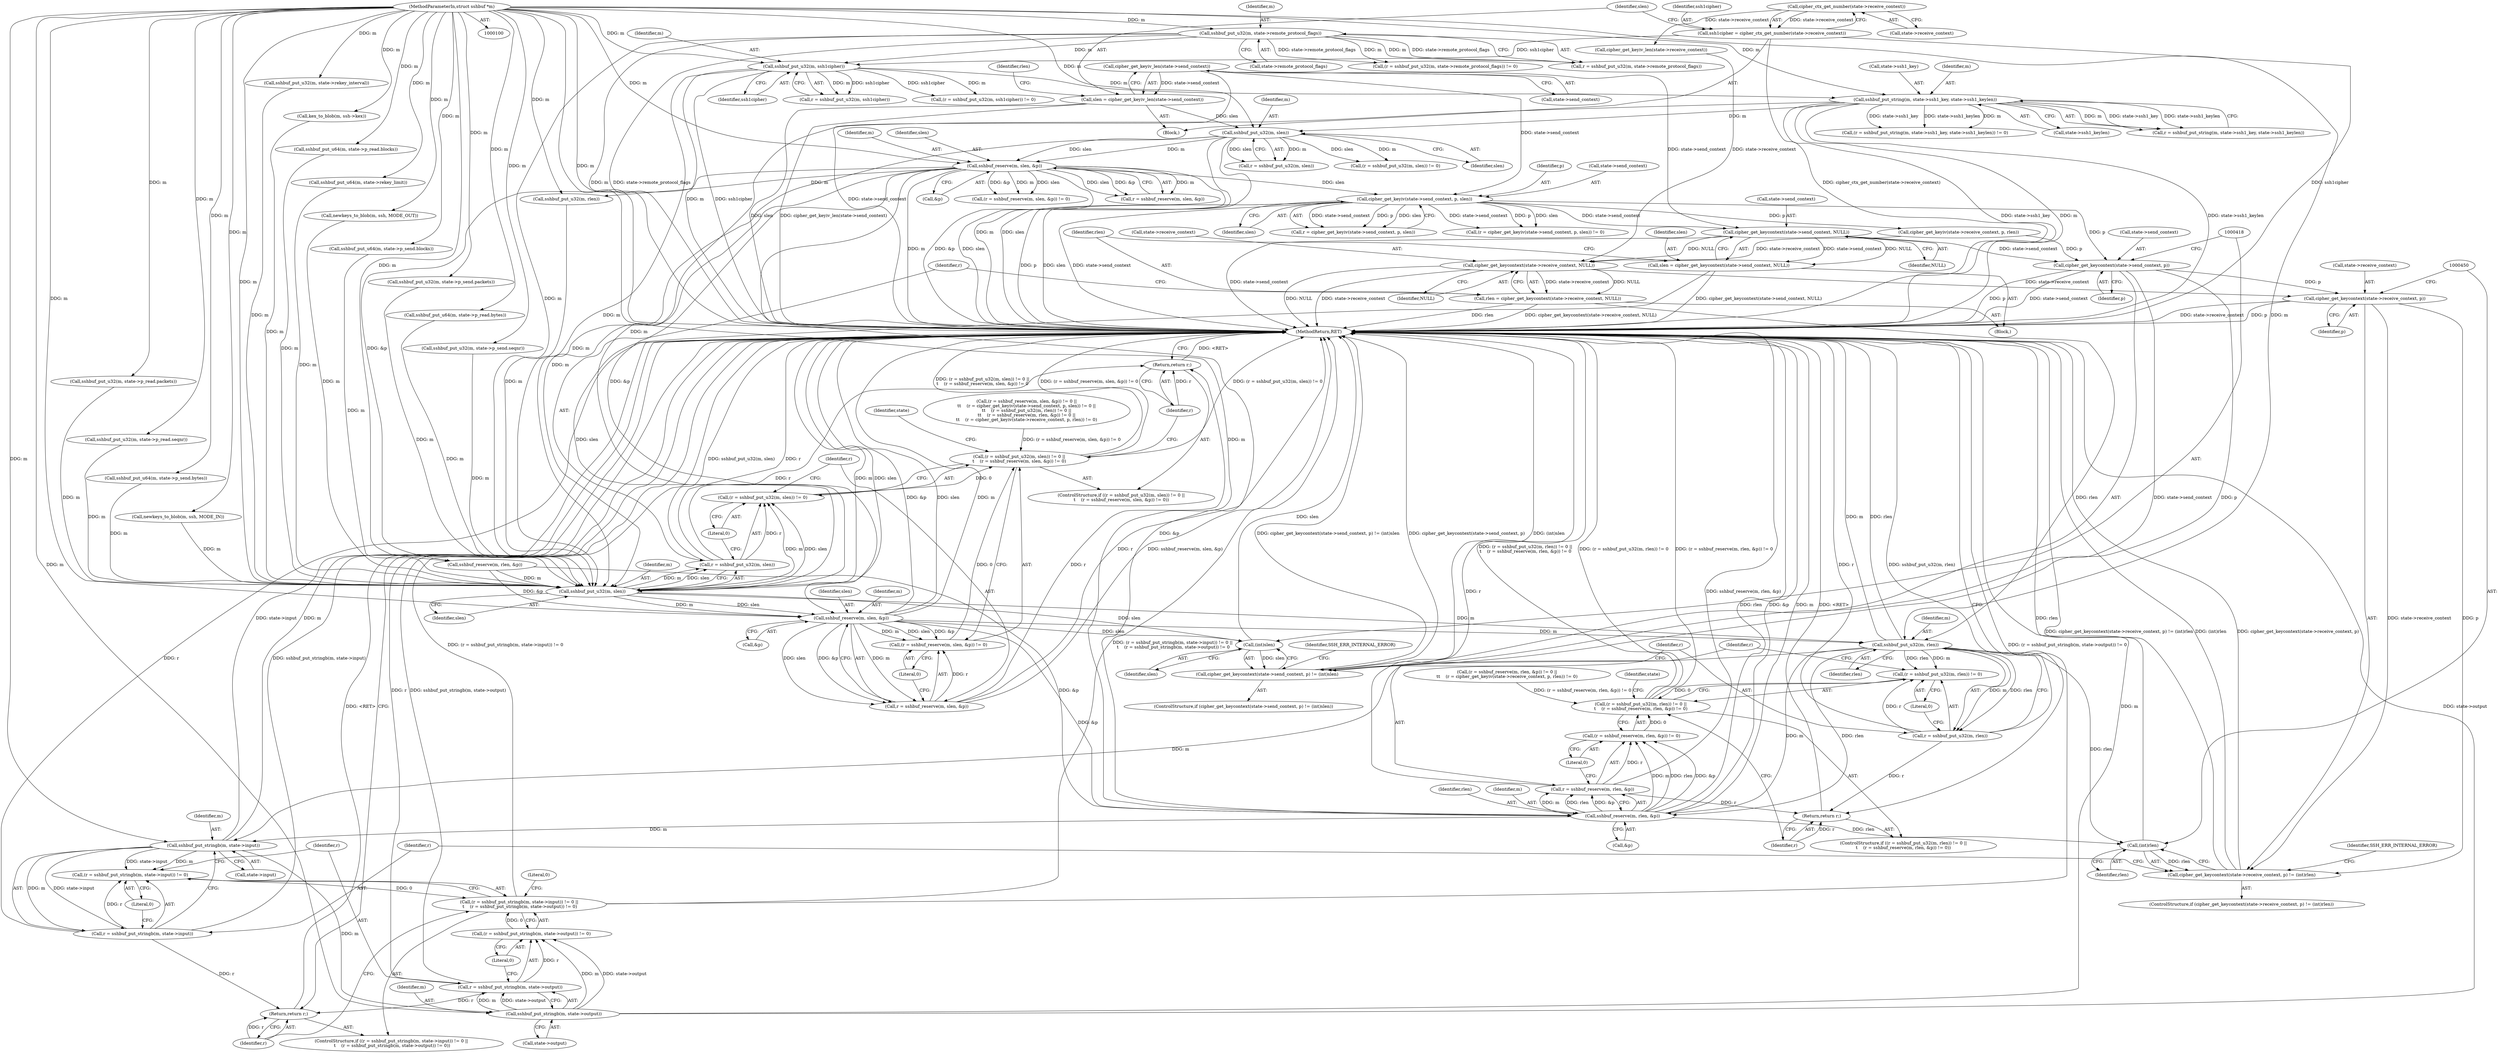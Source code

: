 digraph "0_src_3095060f479b86288e31c79ecbc5131a66bcd2f9_5@pointer" {
"1000378" [label="(Call,cipher_get_keycontext(state->send_context, NULL))"];
"1000127" [label="(Call,cipher_get_keyiv_len(state->send_context))"];
"1000191" [label="(Call,cipher_get_keyiv(state->send_context, p, slen))"];
"1000181" [label="(Call,sshbuf_reserve(m, slen, &p))"];
"1000173" [label="(Call,sshbuf_put_u32(m, slen))"];
"1000160" [label="(Call,sshbuf_put_string(m, state->ssh1_key, state->ssh1_keylen))"];
"1000152" [label="(Call,sshbuf_put_u32(m, ssh1cipher))"];
"1000142" [label="(Call,sshbuf_put_u32(m, state->remote_protocol_flags))"];
"1000102" [label="(MethodParameterIn,struct sshbuf *m)"];
"1000119" [label="(Call,ssh1cipher = cipher_ctx_get_number(state->receive_context))"];
"1000121" [label="(Call,cipher_ctx_get_number(state->receive_context))"];
"1000125" [label="(Call,slen = cipher_get_keyiv_len(state->send_context))"];
"1000376" [label="(Call,slen = cipher_get_keycontext(state->send_context, NULL))"];
"1000395" [label="(Call,sshbuf_put_u32(m, slen))"];
"1000392" [label="(Call,(r = sshbuf_put_u32(m, slen)) != 0)"];
"1000391" [label="(Call,(r = sshbuf_put_u32(m, slen)) != 0 ||\n\t    (r = sshbuf_reserve(m, slen, &p)) != 0)"];
"1000393" [label="(Call,r = sshbuf_put_u32(m, slen))"];
"1000408" [label="(Return,return r;)"];
"1000402" [label="(Call,sshbuf_reserve(m, slen, &p))"];
"1000399" [label="(Call,(r = sshbuf_reserve(m, slen, &p)) != 0)"];
"1000400" [label="(Call,r = sshbuf_reserve(m, slen, &p))"];
"1000417" [label="(Call,(int)slen)"];
"1000411" [label="(Call,cipher_get_keycontext(state->send_context, p) != (int)slen)"];
"1000427" [label="(Call,sshbuf_put_u32(m, rlen))"];
"1000424" [label="(Call,(r = sshbuf_put_u32(m, rlen)) != 0)"];
"1000423" [label="(Call,(r = sshbuf_put_u32(m, rlen)) != 0 ||\n\t    (r = sshbuf_reserve(m, rlen, &p)) != 0)"];
"1000425" [label="(Call,r = sshbuf_put_u32(m, rlen))"];
"1000440" [label="(Return,return r;)"];
"1000434" [label="(Call,sshbuf_reserve(m, rlen, &p))"];
"1000431" [label="(Call,(r = sshbuf_reserve(m, rlen, &p)) != 0)"];
"1000432" [label="(Call,r = sshbuf_reserve(m, rlen, &p))"];
"1000449" [label="(Call,(int)rlen)"];
"1000443" [label="(Call,cipher_get_keycontext(state->receive_context, p) != (int)rlen)"];
"1000459" [label="(Call,sshbuf_put_stringb(m, state->input))"];
"1000456" [label="(Call,(r = sshbuf_put_stringb(m, state->input)) != 0)"];
"1000455" [label="(Call,(r = sshbuf_put_stringb(m, state->input)) != 0 ||\n \t    (r = sshbuf_put_stringb(m, state->output)) != 0)"];
"1000457" [label="(Call,r = sshbuf_put_stringb(m, state->input))"];
"1000474" [label="(Return,return r;)"];
"1000468" [label="(Call,sshbuf_put_stringb(m, state->output))"];
"1000465" [label="(Call,(r = sshbuf_put_stringb(m, state->output)) != 0)"];
"1000466" [label="(Call,r = sshbuf_put_stringb(m, state->output))"];
"1000385" [label="(Call,cipher_get_keycontext(state->receive_context, NULL))"];
"1000383" [label="(Call,rlen = cipher_get_keycontext(state->receive_context, NULL))"];
"1000444" [label="(Call,cipher_get_keycontext(state->receive_context, p))"];
"1000412" [label="(Call,cipher_get_keycontext(state->send_context, p))"];
"1000157" [label="(Call,(r = sshbuf_put_string(m, state->ssh1_key, state->ssh1_keylen)) != 0)"];
"1000441" [label="(Identifier,r)"];
"1000411" [label="(Call,cipher_get_keycontext(state->send_context, p) != (int)slen)"];
"1000448" [label="(Identifier,p)"];
"1000179" [label="(Call,r = sshbuf_reserve(m, slen, &p))"];
"1000467" [label="(Identifier,r)"];
"1000385" [label="(Call,cipher_get_keycontext(state->receive_context, NULL))"];
"1000273" [label="(Call,sshbuf_put_u32(m, state->rekey_interval))"];
"1000413" [label="(Call,state->send_context)"];
"1000133" [label="(Call,cipher_get_keyiv_len(state->receive_context))"];
"1000165" [label="(Call,state->ssh1_keylen)"];
"1000174" [label="(Identifier,m)"];
"1000423" [label="(Call,(r = sshbuf_put_u32(m, rlen)) != 0 ||\n\t    (r = sshbuf_reserve(m, rlen, &p)) != 0)"];
"1000235" [label="(Call,kex_to_blob(m, ssh->kex))"];
"1000469" [label="(Identifier,m)"];
"1000103" [label="(Block,)"];
"1000343" [label="(Call,sshbuf_put_u64(m, state->p_read.blocks))"];
"1000118" [label="(Block,)"];
"1000173" [label="(Call,sshbuf_put_u32(m, slen))"];
"1000150" [label="(Call,r = sshbuf_put_u32(m, ssh1cipher))"];
"1000404" [label="(Identifier,slen)"];
"1000389" [label="(Identifier,NULL)"];
"1000459" [label="(Call,sshbuf_put_stringb(m, state->input))"];
"1000474" [label="(Return,return r;)"];
"1000182" [label="(Identifier,m)"];
"1000139" [label="(Call,(r = sshbuf_put_u32(m, state->remote_protocol_flags)) != 0)"];
"1000162" [label="(Call,state->ssh1_key)"];
"1000402" [label="(Call,sshbuf_reserve(m, slen, &p))"];
"1000126" [label="(Identifier,slen)"];
"1000445" [label="(Call,state->receive_context)"];
"1000456" [label="(Call,(r = sshbuf_put_stringb(m, state->input)) != 0)"];
"1000383" [label="(Call,rlen = cipher_get_keycontext(state->receive_context, NULL))"];
"1000454" [label="(ControlStructure,if ((r = sshbuf_put_stringb(m, state->input)) != 0 ||\n \t    (r = sshbuf_put_stringb(m, state->output)) != 0))"];
"1000394" [label="(Identifier,r)"];
"1000465" [label="(Call,(r = sshbuf_put_stringb(m, state->output)) != 0)"];
"1000160" [label="(Call,sshbuf_put_string(m, state->ssh1_key, state->ssh1_keylen))"];
"1000263" [label="(Call,sshbuf_put_u64(m, state->rekey_limit))"];
"1000390" [label="(ControlStructure,if ((r = sshbuf_put_u32(m, slen)) != 0 ||\n\t    (r = sshbuf_reserve(m, slen, &p)) != 0))"];
"1000461" [label="(Call,state->input)"];
"1000125" [label="(Call,slen = cipher_get_keyiv_len(state->send_context))"];
"1000245" [label="(Call,newkeys_to_blob(m, ssh, MODE_OUT))"];
"1000396" [label="(Identifier,m)"];
"1000161" [label="(Identifier,m)"];
"1000449" [label="(Call,(int)rlen)"];
"1000437" [label="(Call,&p)"];
"1000127" [label="(Call,cipher_get_keyiv_len(state->send_context))"];
"1000196" [label="(Identifier,slen)"];
"1000181" [label="(Call,sshbuf_reserve(m, slen, &p))"];
"1000191" [label="(Call,cipher_get_keyiv(state->send_context, p, slen))"];
"1000376" [label="(Call,slen = cipher_get_keycontext(state->send_context, NULL))"];
"1000295" [label="(Call,sshbuf_put_u64(m, state->p_send.blocks))"];
"1000307" [label="(Call,sshbuf_put_u32(m, state->p_send.packets))"];
"1000195" [label="(Identifier,p)"];
"1000477" [label="(Literal,0)"];
"1000403" [label="(Identifier,m)"];
"1000473" [label="(Literal,0)"];
"1000421" [label="(Identifier,SSH_ERR_INTERNAL_ERROR)"];
"1000170" [label="(Call,(r = sshbuf_put_u32(m, slen)) != 0)"];
"1000377" [label="(Identifier,slen)"];
"1000192" [label="(Call,state->send_context)"];
"1000379" [label="(Call,state->send_context)"];
"1000140" [label="(Call,r = sshbuf_put_u32(m, state->remote_protocol_flags))"];
"1000436" [label="(Identifier,rlen)"];
"1000158" [label="(Call,r = sshbuf_put_string(m, state->ssh1_key, state->ssh1_keylen))"];
"1000444" [label="(Call,cipher_get_keycontext(state->receive_context, p))"];
"1000460" [label="(Identifier,m)"];
"1000202" [label="(Call,sshbuf_put_u32(m, rlen))"];
"1000153" [label="(Identifier,m)"];
"1000171" [label="(Call,r = sshbuf_put_u32(m, slen))"];
"1000149" [label="(Call,(r = sshbuf_put_u32(m, ssh1cipher)) != 0)"];
"1000122" [label="(Call,state->receive_context)"];
"1000210" [label="(Call,sshbuf_reserve(m, rlen, &p))"];
"1000154" [label="(Identifier,ssh1cipher)"];
"1000428" [label="(Identifier,m)"];
"1000102" [label="(MethodParameterIn,struct sshbuf *m)"];
"1000143" [label="(Identifier,m)"];
"1000366" [label="(Call,sshbuf_put_u64(m, state->p_read.bytes))"];
"1000219" [label="(Call,cipher_get_keyiv(state->receive_context, p, rlen))"];
"1000422" [label="(ControlStructure,if ((r = sshbuf_put_u32(m, rlen)) != 0 ||\n\t    (r = sshbuf_reserve(m, rlen, &p)) != 0))"];
"1000470" [label="(Call,state->output)"];
"1000408" [label="(Return,return r;)"];
"1000442" [label="(ControlStructure,if (cipher_get_keycontext(state->receive_context, p) != (int)rlen))"];
"1000283" [label="(Call,sshbuf_put_u32(m, state->p_send.seqnr))"];
"1000405" [label="(Call,&p)"];
"1000431" [label="(Call,(r = sshbuf_reserve(m, rlen, &p)) != 0)"];
"1000120" [label="(Identifier,ssh1cipher)"];
"1000391" [label="(Call,(r = sshbuf_put_u32(m, slen)) != 0 ||\n\t    (r = sshbuf_reserve(m, slen, &p)) != 0)"];
"1000414" [label="(Identifier,state)"];
"1000189" [label="(Call,r = cipher_get_keyiv(state->send_context, p, slen))"];
"1000142" [label="(Call,sshbuf_put_u32(m, state->remote_protocol_flags))"];
"1000432" [label="(Call,r = sshbuf_reserve(m, rlen, &p))"];
"1000424" [label="(Call,(r = sshbuf_put_u32(m, rlen)) != 0)"];
"1000152" [label="(Call,sshbuf_put_u32(m, ssh1cipher))"];
"1000426" [label="(Identifier,r)"];
"1000458" [label="(Identifier,r)"];
"1000427" [label="(Call,sshbuf_put_u32(m, rlen))"];
"1000440" [label="(Return,return r;)"];
"1000121" [label="(Call,cipher_ctx_get_number(state->receive_context))"];
"1000119" [label="(Call,ssh1cipher = cipher_ctx_get_number(state->receive_context))"];
"1000434" [label="(Call,sshbuf_reserve(m, rlen, &p))"];
"1000398" [label="(Literal,0)"];
"1000183" [label="(Identifier,slen)"];
"1000397" [label="(Identifier,slen)"];
"1000451" [label="(Identifier,rlen)"];
"1000386" [label="(Call,state->receive_context)"];
"1000384" [label="(Identifier,rlen)"];
"1000466" [label="(Call,r = sshbuf_put_stringb(m, state->output))"];
"1000128" [label="(Call,state->send_context)"];
"1000206" [label="(Call,(r = sshbuf_reserve(m, rlen, &p)) != 0 ||\n\t\t    (r = cipher_get_keyiv(state->receive_context, p, rlen)) != 0)"];
"1000401" [label="(Identifier,r)"];
"1000453" [label="(Identifier,SSH_ERR_INTERNAL_ERROR)"];
"1000392" [label="(Call,(r = sshbuf_put_u32(m, slen)) != 0)"];
"1000410" [label="(ControlStructure,if (cipher_get_keycontext(state->send_context, p) != (int)slen))"];
"1000184" [label="(Call,&p)"];
"1000429" [label="(Identifier,rlen)"];
"1000455" [label="(Call,(r = sshbuf_put_stringb(m, state->input)) != 0 ||\n \t    (r = sshbuf_put_stringb(m, state->output)) != 0)"];
"1000443" [label="(Call,cipher_get_keycontext(state->receive_context, p) != (int)rlen)"];
"1000355" [label="(Call,sshbuf_put_u32(m, state->p_read.packets))"];
"1000433" [label="(Identifier,r)"];
"1000393" [label="(Call,r = sshbuf_put_u32(m, slen))"];
"1000425" [label="(Call,r = sshbuf_put_u32(m, rlen))"];
"1000439" [label="(Literal,0)"];
"1000178" [label="(Call,(r = sshbuf_reserve(m, slen, &p)) != 0)"];
"1000478" [label="(MethodReturn,RET)"];
"1000475" [label="(Identifier,r)"];
"1000132" [label="(Identifier,rlen)"];
"1000446" [label="(Identifier,state)"];
"1000144" [label="(Call,state->remote_protocol_flags)"];
"1000177" [label="(Call,(r = sshbuf_reserve(m, slen, &p)) != 0 ||\n\t\t    (r = cipher_get_keyiv(state->send_context, p, slen)) != 0 ||\n\t\t    (r = sshbuf_put_u32(m, rlen)) != 0 ||\n\t\t    (r = sshbuf_reserve(m, rlen, &p)) != 0 ||\n\t\t    (r = cipher_get_keyiv(state->receive_context, p, rlen)) != 0)"];
"1000399" [label="(Call,(r = sshbuf_reserve(m, slen, &p)) != 0)"];
"1000188" [label="(Call,(r = cipher_get_keyiv(state->send_context, p, slen)) != 0)"];
"1000464" [label="(Literal,0)"];
"1000417" [label="(Call,(int)slen)"];
"1000409" [label="(Identifier,r)"];
"1000430" [label="(Literal,0)"];
"1000416" [label="(Identifier,p)"];
"1000382" [label="(Identifier,NULL)"];
"1000175" [label="(Identifier,slen)"];
"1000331" [label="(Call,sshbuf_put_u32(m, state->p_read.seqnr))"];
"1000419" [label="(Identifier,slen)"];
"1000412" [label="(Call,cipher_get_keycontext(state->send_context, p))"];
"1000468" [label="(Call,sshbuf_put_stringb(m, state->output))"];
"1000395" [label="(Call,sshbuf_put_u32(m, slen))"];
"1000378" [label="(Call,cipher_get_keycontext(state->send_context, NULL))"];
"1000435" [label="(Identifier,m)"];
"1000400" [label="(Call,r = sshbuf_reserve(m, slen, &p))"];
"1000407" [label="(Literal,0)"];
"1000319" [label="(Call,sshbuf_put_u64(m, state->p_send.bytes))"];
"1000254" [label="(Call,newkeys_to_blob(m, ssh, MODE_IN))"];
"1000457" [label="(Call,r = sshbuf_put_stringb(m, state->input))"];
"1000378" -> "1000376"  [label="AST: "];
"1000378" -> "1000382"  [label="CFG: "];
"1000379" -> "1000378"  [label="AST: "];
"1000382" -> "1000378"  [label="AST: "];
"1000376" -> "1000378"  [label="CFG: "];
"1000378" -> "1000478"  [label="DDG: state->send_context"];
"1000378" -> "1000376"  [label="DDG: state->send_context"];
"1000378" -> "1000376"  [label="DDG: NULL"];
"1000127" -> "1000378"  [label="DDG: state->send_context"];
"1000191" -> "1000378"  [label="DDG: state->send_context"];
"1000378" -> "1000385"  [label="DDG: NULL"];
"1000378" -> "1000412"  [label="DDG: state->send_context"];
"1000127" -> "1000125"  [label="AST: "];
"1000127" -> "1000128"  [label="CFG: "];
"1000128" -> "1000127"  [label="AST: "];
"1000125" -> "1000127"  [label="CFG: "];
"1000127" -> "1000478"  [label="DDG: state->send_context"];
"1000127" -> "1000125"  [label="DDG: state->send_context"];
"1000127" -> "1000191"  [label="DDG: state->send_context"];
"1000191" -> "1000189"  [label="AST: "];
"1000191" -> "1000196"  [label="CFG: "];
"1000192" -> "1000191"  [label="AST: "];
"1000195" -> "1000191"  [label="AST: "];
"1000196" -> "1000191"  [label="AST: "];
"1000189" -> "1000191"  [label="CFG: "];
"1000191" -> "1000478"  [label="DDG: p"];
"1000191" -> "1000478"  [label="DDG: slen"];
"1000191" -> "1000478"  [label="DDG: state->send_context"];
"1000191" -> "1000188"  [label="DDG: state->send_context"];
"1000191" -> "1000188"  [label="DDG: p"];
"1000191" -> "1000188"  [label="DDG: slen"];
"1000191" -> "1000189"  [label="DDG: state->send_context"];
"1000191" -> "1000189"  [label="DDG: p"];
"1000191" -> "1000189"  [label="DDG: slen"];
"1000181" -> "1000191"  [label="DDG: slen"];
"1000191" -> "1000219"  [label="DDG: p"];
"1000191" -> "1000412"  [label="DDG: p"];
"1000181" -> "1000179"  [label="AST: "];
"1000181" -> "1000184"  [label="CFG: "];
"1000182" -> "1000181"  [label="AST: "];
"1000183" -> "1000181"  [label="AST: "];
"1000184" -> "1000181"  [label="AST: "];
"1000179" -> "1000181"  [label="CFG: "];
"1000181" -> "1000478"  [label="DDG: m"];
"1000181" -> "1000478"  [label="DDG: &p"];
"1000181" -> "1000478"  [label="DDG: slen"];
"1000181" -> "1000178"  [label="DDG: m"];
"1000181" -> "1000178"  [label="DDG: slen"];
"1000181" -> "1000178"  [label="DDG: &p"];
"1000181" -> "1000179"  [label="DDG: m"];
"1000181" -> "1000179"  [label="DDG: slen"];
"1000181" -> "1000179"  [label="DDG: &p"];
"1000173" -> "1000181"  [label="DDG: m"];
"1000173" -> "1000181"  [label="DDG: slen"];
"1000102" -> "1000181"  [label="DDG: m"];
"1000181" -> "1000202"  [label="DDG: m"];
"1000181" -> "1000210"  [label="DDG: &p"];
"1000181" -> "1000395"  [label="DDG: m"];
"1000181" -> "1000402"  [label="DDG: &p"];
"1000181" -> "1000434"  [label="DDG: &p"];
"1000173" -> "1000171"  [label="AST: "];
"1000173" -> "1000175"  [label="CFG: "];
"1000174" -> "1000173"  [label="AST: "];
"1000175" -> "1000173"  [label="AST: "];
"1000171" -> "1000173"  [label="CFG: "];
"1000173" -> "1000478"  [label="DDG: m"];
"1000173" -> "1000478"  [label="DDG: slen"];
"1000173" -> "1000170"  [label="DDG: m"];
"1000173" -> "1000170"  [label="DDG: slen"];
"1000173" -> "1000171"  [label="DDG: m"];
"1000173" -> "1000171"  [label="DDG: slen"];
"1000160" -> "1000173"  [label="DDG: m"];
"1000102" -> "1000173"  [label="DDG: m"];
"1000125" -> "1000173"  [label="DDG: slen"];
"1000173" -> "1000395"  [label="DDG: m"];
"1000160" -> "1000158"  [label="AST: "];
"1000160" -> "1000165"  [label="CFG: "];
"1000161" -> "1000160"  [label="AST: "];
"1000162" -> "1000160"  [label="AST: "];
"1000165" -> "1000160"  [label="AST: "];
"1000158" -> "1000160"  [label="CFG: "];
"1000160" -> "1000478"  [label="DDG: state->ssh1_key"];
"1000160" -> "1000478"  [label="DDG: m"];
"1000160" -> "1000478"  [label="DDG: state->ssh1_keylen"];
"1000160" -> "1000157"  [label="DDG: m"];
"1000160" -> "1000157"  [label="DDG: state->ssh1_key"];
"1000160" -> "1000157"  [label="DDG: state->ssh1_keylen"];
"1000160" -> "1000158"  [label="DDG: m"];
"1000160" -> "1000158"  [label="DDG: state->ssh1_key"];
"1000160" -> "1000158"  [label="DDG: state->ssh1_keylen"];
"1000152" -> "1000160"  [label="DDG: m"];
"1000102" -> "1000160"  [label="DDG: m"];
"1000160" -> "1000395"  [label="DDG: m"];
"1000152" -> "1000150"  [label="AST: "];
"1000152" -> "1000154"  [label="CFG: "];
"1000153" -> "1000152"  [label="AST: "];
"1000154" -> "1000152"  [label="AST: "];
"1000150" -> "1000152"  [label="CFG: "];
"1000152" -> "1000478"  [label="DDG: m"];
"1000152" -> "1000478"  [label="DDG: ssh1cipher"];
"1000152" -> "1000149"  [label="DDG: m"];
"1000152" -> "1000149"  [label="DDG: ssh1cipher"];
"1000152" -> "1000150"  [label="DDG: m"];
"1000152" -> "1000150"  [label="DDG: ssh1cipher"];
"1000142" -> "1000152"  [label="DDG: m"];
"1000102" -> "1000152"  [label="DDG: m"];
"1000119" -> "1000152"  [label="DDG: ssh1cipher"];
"1000152" -> "1000395"  [label="DDG: m"];
"1000142" -> "1000140"  [label="AST: "];
"1000142" -> "1000144"  [label="CFG: "];
"1000143" -> "1000142"  [label="AST: "];
"1000144" -> "1000142"  [label="AST: "];
"1000140" -> "1000142"  [label="CFG: "];
"1000142" -> "1000478"  [label="DDG: state->remote_protocol_flags"];
"1000142" -> "1000478"  [label="DDG: m"];
"1000142" -> "1000139"  [label="DDG: m"];
"1000142" -> "1000139"  [label="DDG: state->remote_protocol_flags"];
"1000142" -> "1000140"  [label="DDG: m"];
"1000142" -> "1000140"  [label="DDG: state->remote_protocol_flags"];
"1000102" -> "1000142"  [label="DDG: m"];
"1000142" -> "1000395"  [label="DDG: m"];
"1000102" -> "1000100"  [label="AST: "];
"1000102" -> "1000478"  [label="DDG: m"];
"1000102" -> "1000202"  [label="DDG: m"];
"1000102" -> "1000210"  [label="DDG: m"];
"1000102" -> "1000235"  [label="DDG: m"];
"1000102" -> "1000245"  [label="DDG: m"];
"1000102" -> "1000254"  [label="DDG: m"];
"1000102" -> "1000263"  [label="DDG: m"];
"1000102" -> "1000273"  [label="DDG: m"];
"1000102" -> "1000283"  [label="DDG: m"];
"1000102" -> "1000295"  [label="DDG: m"];
"1000102" -> "1000307"  [label="DDG: m"];
"1000102" -> "1000319"  [label="DDG: m"];
"1000102" -> "1000331"  [label="DDG: m"];
"1000102" -> "1000343"  [label="DDG: m"];
"1000102" -> "1000355"  [label="DDG: m"];
"1000102" -> "1000366"  [label="DDG: m"];
"1000102" -> "1000395"  [label="DDG: m"];
"1000102" -> "1000402"  [label="DDG: m"];
"1000102" -> "1000427"  [label="DDG: m"];
"1000102" -> "1000434"  [label="DDG: m"];
"1000102" -> "1000459"  [label="DDG: m"];
"1000102" -> "1000468"  [label="DDG: m"];
"1000119" -> "1000118"  [label="AST: "];
"1000119" -> "1000121"  [label="CFG: "];
"1000120" -> "1000119"  [label="AST: "];
"1000121" -> "1000119"  [label="AST: "];
"1000126" -> "1000119"  [label="CFG: "];
"1000119" -> "1000478"  [label="DDG: cipher_ctx_get_number(state->receive_context)"];
"1000119" -> "1000478"  [label="DDG: ssh1cipher"];
"1000121" -> "1000119"  [label="DDG: state->receive_context"];
"1000121" -> "1000122"  [label="CFG: "];
"1000122" -> "1000121"  [label="AST: "];
"1000121" -> "1000133"  [label="DDG: state->receive_context"];
"1000125" -> "1000118"  [label="AST: "];
"1000126" -> "1000125"  [label="AST: "];
"1000132" -> "1000125"  [label="CFG: "];
"1000125" -> "1000478"  [label="DDG: slen"];
"1000125" -> "1000478"  [label="DDG: cipher_get_keyiv_len(state->send_context)"];
"1000376" -> "1000103"  [label="AST: "];
"1000377" -> "1000376"  [label="AST: "];
"1000384" -> "1000376"  [label="CFG: "];
"1000376" -> "1000478"  [label="DDG: cipher_get_keycontext(state->send_context, NULL)"];
"1000376" -> "1000395"  [label="DDG: slen"];
"1000395" -> "1000393"  [label="AST: "];
"1000395" -> "1000397"  [label="CFG: "];
"1000396" -> "1000395"  [label="AST: "];
"1000397" -> "1000395"  [label="AST: "];
"1000393" -> "1000395"  [label="CFG: "];
"1000395" -> "1000478"  [label="DDG: m"];
"1000395" -> "1000478"  [label="DDG: slen"];
"1000395" -> "1000392"  [label="DDG: m"];
"1000395" -> "1000392"  [label="DDG: slen"];
"1000395" -> "1000393"  [label="DDG: m"];
"1000395" -> "1000393"  [label="DDG: slen"];
"1000355" -> "1000395"  [label="DDG: m"];
"1000343" -> "1000395"  [label="DDG: m"];
"1000295" -> "1000395"  [label="DDG: m"];
"1000254" -> "1000395"  [label="DDG: m"];
"1000331" -> "1000395"  [label="DDG: m"];
"1000366" -> "1000395"  [label="DDG: m"];
"1000210" -> "1000395"  [label="DDG: m"];
"1000319" -> "1000395"  [label="DDG: m"];
"1000283" -> "1000395"  [label="DDG: m"];
"1000235" -> "1000395"  [label="DDG: m"];
"1000273" -> "1000395"  [label="DDG: m"];
"1000263" -> "1000395"  [label="DDG: m"];
"1000202" -> "1000395"  [label="DDG: m"];
"1000307" -> "1000395"  [label="DDG: m"];
"1000245" -> "1000395"  [label="DDG: m"];
"1000395" -> "1000402"  [label="DDG: m"];
"1000395" -> "1000402"  [label="DDG: slen"];
"1000395" -> "1000417"  [label="DDG: slen"];
"1000395" -> "1000427"  [label="DDG: m"];
"1000392" -> "1000391"  [label="AST: "];
"1000392" -> "1000398"  [label="CFG: "];
"1000393" -> "1000392"  [label="AST: "];
"1000398" -> "1000392"  [label="AST: "];
"1000401" -> "1000392"  [label="CFG: "];
"1000391" -> "1000392"  [label="CFG: "];
"1000392" -> "1000391"  [label="DDG: 0"];
"1000393" -> "1000392"  [label="DDG: r"];
"1000391" -> "1000390"  [label="AST: "];
"1000391" -> "1000399"  [label="CFG: "];
"1000399" -> "1000391"  [label="AST: "];
"1000409" -> "1000391"  [label="CFG: "];
"1000414" -> "1000391"  [label="CFG: "];
"1000391" -> "1000478"  [label="DDG: (r = sshbuf_put_u32(m, slen)) != 0"];
"1000391" -> "1000478"  [label="DDG: (r = sshbuf_put_u32(m, slen)) != 0 ||\n\t    (r = sshbuf_reserve(m, slen, &p)) != 0"];
"1000391" -> "1000478"  [label="DDG: (r = sshbuf_reserve(m, slen, &p)) != 0"];
"1000177" -> "1000391"  [label="DDG: (r = sshbuf_reserve(m, slen, &p)) != 0"];
"1000399" -> "1000391"  [label="DDG: 0"];
"1000394" -> "1000393"  [label="AST: "];
"1000398" -> "1000393"  [label="CFG: "];
"1000393" -> "1000478"  [label="DDG: r"];
"1000393" -> "1000478"  [label="DDG: sshbuf_put_u32(m, slen)"];
"1000393" -> "1000408"  [label="DDG: r"];
"1000408" -> "1000390"  [label="AST: "];
"1000408" -> "1000409"  [label="CFG: "];
"1000409" -> "1000408"  [label="AST: "];
"1000478" -> "1000408"  [label="CFG: "];
"1000408" -> "1000478"  [label="DDG: <RET>"];
"1000409" -> "1000408"  [label="DDG: r"];
"1000400" -> "1000408"  [label="DDG: r"];
"1000402" -> "1000400"  [label="AST: "];
"1000402" -> "1000405"  [label="CFG: "];
"1000403" -> "1000402"  [label="AST: "];
"1000404" -> "1000402"  [label="AST: "];
"1000405" -> "1000402"  [label="AST: "];
"1000400" -> "1000402"  [label="CFG: "];
"1000402" -> "1000478"  [label="DDG: &p"];
"1000402" -> "1000478"  [label="DDG: slen"];
"1000402" -> "1000478"  [label="DDG: m"];
"1000402" -> "1000399"  [label="DDG: m"];
"1000402" -> "1000399"  [label="DDG: slen"];
"1000402" -> "1000399"  [label="DDG: &p"];
"1000402" -> "1000400"  [label="DDG: m"];
"1000402" -> "1000400"  [label="DDG: slen"];
"1000402" -> "1000400"  [label="DDG: &p"];
"1000210" -> "1000402"  [label="DDG: &p"];
"1000402" -> "1000417"  [label="DDG: slen"];
"1000402" -> "1000427"  [label="DDG: m"];
"1000402" -> "1000434"  [label="DDG: &p"];
"1000399" -> "1000407"  [label="CFG: "];
"1000400" -> "1000399"  [label="AST: "];
"1000407" -> "1000399"  [label="AST: "];
"1000400" -> "1000399"  [label="DDG: r"];
"1000401" -> "1000400"  [label="AST: "];
"1000407" -> "1000400"  [label="CFG: "];
"1000400" -> "1000478"  [label="DDG: r"];
"1000400" -> "1000478"  [label="DDG: sshbuf_reserve(m, slen, &p)"];
"1000417" -> "1000411"  [label="AST: "];
"1000417" -> "1000419"  [label="CFG: "];
"1000418" -> "1000417"  [label="AST: "];
"1000419" -> "1000417"  [label="AST: "];
"1000411" -> "1000417"  [label="CFG: "];
"1000417" -> "1000478"  [label="DDG: slen"];
"1000417" -> "1000411"  [label="DDG: slen"];
"1000411" -> "1000410"  [label="AST: "];
"1000412" -> "1000411"  [label="AST: "];
"1000421" -> "1000411"  [label="CFG: "];
"1000426" -> "1000411"  [label="CFG: "];
"1000411" -> "1000478"  [label="DDG: cipher_get_keycontext(state->send_context, p) != (int)slen"];
"1000411" -> "1000478"  [label="DDG: cipher_get_keycontext(state->send_context, p)"];
"1000411" -> "1000478"  [label="DDG: (int)slen"];
"1000412" -> "1000411"  [label="DDG: state->send_context"];
"1000412" -> "1000411"  [label="DDG: p"];
"1000427" -> "1000425"  [label="AST: "];
"1000427" -> "1000429"  [label="CFG: "];
"1000428" -> "1000427"  [label="AST: "];
"1000429" -> "1000427"  [label="AST: "];
"1000425" -> "1000427"  [label="CFG: "];
"1000427" -> "1000478"  [label="DDG: m"];
"1000427" -> "1000478"  [label="DDG: rlen"];
"1000427" -> "1000424"  [label="DDG: m"];
"1000427" -> "1000424"  [label="DDG: rlen"];
"1000427" -> "1000425"  [label="DDG: m"];
"1000427" -> "1000425"  [label="DDG: rlen"];
"1000383" -> "1000427"  [label="DDG: rlen"];
"1000427" -> "1000434"  [label="DDG: m"];
"1000427" -> "1000434"  [label="DDG: rlen"];
"1000427" -> "1000449"  [label="DDG: rlen"];
"1000427" -> "1000459"  [label="DDG: m"];
"1000424" -> "1000423"  [label="AST: "];
"1000424" -> "1000430"  [label="CFG: "];
"1000425" -> "1000424"  [label="AST: "];
"1000430" -> "1000424"  [label="AST: "];
"1000433" -> "1000424"  [label="CFG: "];
"1000423" -> "1000424"  [label="CFG: "];
"1000424" -> "1000423"  [label="DDG: 0"];
"1000425" -> "1000424"  [label="DDG: r"];
"1000423" -> "1000422"  [label="AST: "];
"1000423" -> "1000431"  [label="CFG: "];
"1000431" -> "1000423"  [label="AST: "];
"1000441" -> "1000423"  [label="CFG: "];
"1000446" -> "1000423"  [label="CFG: "];
"1000423" -> "1000478"  [label="DDG: (r = sshbuf_put_u32(m, rlen)) != 0 ||\n\t    (r = sshbuf_reserve(m, rlen, &p)) != 0"];
"1000423" -> "1000478"  [label="DDG: (r = sshbuf_put_u32(m, rlen)) != 0"];
"1000423" -> "1000478"  [label="DDG: (r = sshbuf_reserve(m, rlen, &p)) != 0"];
"1000431" -> "1000423"  [label="DDG: 0"];
"1000206" -> "1000423"  [label="DDG: (r = sshbuf_reserve(m, rlen, &p)) != 0"];
"1000426" -> "1000425"  [label="AST: "];
"1000430" -> "1000425"  [label="CFG: "];
"1000425" -> "1000478"  [label="DDG: sshbuf_put_u32(m, rlen)"];
"1000425" -> "1000478"  [label="DDG: r"];
"1000425" -> "1000440"  [label="DDG: r"];
"1000440" -> "1000422"  [label="AST: "];
"1000440" -> "1000441"  [label="CFG: "];
"1000441" -> "1000440"  [label="AST: "];
"1000478" -> "1000440"  [label="CFG: "];
"1000440" -> "1000478"  [label="DDG: <RET>"];
"1000441" -> "1000440"  [label="DDG: r"];
"1000432" -> "1000440"  [label="DDG: r"];
"1000434" -> "1000432"  [label="AST: "];
"1000434" -> "1000437"  [label="CFG: "];
"1000435" -> "1000434"  [label="AST: "];
"1000436" -> "1000434"  [label="AST: "];
"1000437" -> "1000434"  [label="AST: "];
"1000432" -> "1000434"  [label="CFG: "];
"1000434" -> "1000478"  [label="DDG: rlen"];
"1000434" -> "1000478"  [label="DDG: &p"];
"1000434" -> "1000478"  [label="DDG: m"];
"1000434" -> "1000431"  [label="DDG: m"];
"1000434" -> "1000431"  [label="DDG: rlen"];
"1000434" -> "1000431"  [label="DDG: &p"];
"1000434" -> "1000432"  [label="DDG: m"];
"1000434" -> "1000432"  [label="DDG: rlen"];
"1000434" -> "1000432"  [label="DDG: &p"];
"1000210" -> "1000434"  [label="DDG: &p"];
"1000434" -> "1000449"  [label="DDG: rlen"];
"1000434" -> "1000459"  [label="DDG: m"];
"1000431" -> "1000439"  [label="CFG: "];
"1000432" -> "1000431"  [label="AST: "];
"1000439" -> "1000431"  [label="AST: "];
"1000432" -> "1000431"  [label="DDG: r"];
"1000433" -> "1000432"  [label="AST: "];
"1000439" -> "1000432"  [label="CFG: "];
"1000432" -> "1000478"  [label="DDG: sshbuf_reserve(m, rlen, &p)"];
"1000432" -> "1000478"  [label="DDG: r"];
"1000449" -> "1000443"  [label="AST: "];
"1000449" -> "1000451"  [label="CFG: "];
"1000450" -> "1000449"  [label="AST: "];
"1000451" -> "1000449"  [label="AST: "];
"1000443" -> "1000449"  [label="CFG: "];
"1000449" -> "1000478"  [label="DDG: rlen"];
"1000449" -> "1000443"  [label="DDG: rlen"];
"1000443" -> "1000442"  [label="AST: "];
"1000444" -> "1000443"  [label="AST: "];
"1000453" -> "1000443"  [label="CFG: "];
"1000458" -> "1000443"  [label="CFG: "];
"1000443" -> "1000478"  [label="DDG: cipher_get_keycontext(state->receive_context, p) != (int)rlen"];
"1000443" -> "1000478"  [label="DDG: (int)rlen"];
"1000443" -> "1000478"  [label="DDG: cipher_get_keycontext(state->receive_context, p)"];
"1000444" -> "1000443"  [label="DDG: state->receive_context"];
"1000444" -> "1000443"  [label="DDG: p"];
"1000459" -> "1000457"  [label="AST: "];
"1000459" -> "1000461"  [label="CFG: "];
"1000460" -> "1000459"  [label="AST: "];
"1000461" -> "1000459"  [label="AST: "];
"1000457" -> "1000459"  [label="CFG: "];
"1000459" -> "1000478"  [label="DDG: state->input"];
"1000459" -> "1000478"  [label="DDG: m"];
"1000459" -> "1000456"  [label="DDG: m"];
"1000459" -> "1000456"  [label="DDG: state->input"];
"1000459" -> "1000457"  [label="DDG: m"];
"1000459" -> "1000457"  [label="DDG: state->input"];
"1000459" -> "1000468"  [label="DDG: m"];
"1000456" -> "1000455"  [label="AST: "];
"1000456" -> "1000464"  [label="CFG: "];
"1000457" -> "1000456"  [label="AST: "];
"1000464" -> "1000456"  [label="AST: "];
"1000467" -> "1000456"  [label="CFG: "];
"1000455" -> "1000456"  [label="CFG: "];
"1000456" -> "1000455"  [label="DDG: 0"];
"1000457" -> "1000456"  [label="DDG: r"];
"1000455" -> "1000454"  [label="AST: "];
"1000455" -> "1000465"  [label="CFG: "];
"1000465" -> "1000455"  [label="AST: "];
"1000475" -> "1000455"  [label="CFG: "];
"1000477" -> "1000455"  [label="CFG: "];
"1000455" -> "1000478"  [label="DDG: (r = sshbuf_put_stringb(m, state->input)) != 0 ||\n \t    (r = sshbuf_put_stringb(m, state->output)) != 0"];
"1000455" -> "1000478"  [label="DDG: (r = sshbuf_put_stringb(m, state->output)) != 0"];
"1000455" -> "1000478"  [label="DDG: (r = sshbuf_put_stringb(m, state->input)) != 0"];
"1000465" -> "1000455"  [label="DDG: 0"];
"1000458" -> "1000457"  [label="AST: "];
"1000464" -> "1000457"  [label="CFG: "];
"1000457" -> "1000478"  [label="DDG: sshbuf_put_stringb(m, state->input)"];
"1000457" -> "1000478"  [label="DDG: r"];
"1000457" -> "1000474"  [label="DDG: r"];
"1000474" -> "1000454"  [label="AST: "];
"1000474" -> "1000475"  [label="CFG: "];
"1000475" -> "1000474"  [label="AST: "];
"1000478" -> "1000474"  [label="CFG: "];
"1000474" -> "1000478"  [label="DDG: <RET>"];
"1000475" -> "1000474"  [label="DDG: r"];
"1000466" -> "1000474"  [label="DDG: r"];
"1000468" -> "1000466"  [label="AST: "];
"1000468" -> "1000470"  [label="CFG: "];
"1000469" -> "1000468"  [label="AST: "];
"1000470" -> "1000468"  [label="AST: "];
"1000466" -> "1000468"  [label="CFG: "];
"1000468" -> "1000478"  [label="DDG: m"];
"1000468" -> "1000478"  [label="DDG: state->output"];
"1000468" -> "1000465"  [label="DDG: m"];
"1000468" -> "1000465"  [label="DDG: state->output"];
"1000468" -> "1000466"  [label="DDG: m"];
"1000468" -> "1000466"  [label="DDG: state->output"];
"1000465" -> "1000473"  [label="CFG: "];
"1000466" -> "1000465"  [label="AST: "];
"1000473" -> "1000465"  [label="AST: "];
"1000466" -> "1000465"  [label="DDG: r"];
"1000467" -> "1000466"  [label="AST: "];
"1000473" -> "1000466"  [label="CFG: "];
"1000466" -> "1000478"  [label="DDG: sshbuf_put_stringb(m, state->output)"];
"1000466" -> "1000478"  [label="DDG: r"];
"1000385" -> "1000383"  [label="AST: "];
"1000385" -> "1000389"  [label="CFG: "];
"1000386" -> "1000385"  [label="AST: "];
"1000389" -> "1000385"  [label="AST: "];
"1000383" -> "1000385"  [label="CFG: "];
"1000385" -> "1000478"  [label="DDG: NULL"];
"1000385" -> "1000478"  [label="DDG: state->receive_context"];
"1000385" -> "1000383"  [label="DDG: state->receive_context"];
"1000385" -> "1000383"  [label="DDG: NULL"];
"1000133" -> "1000385"  [label="DDG: state->receive_context"];
"1000219" -> "1000385"  [label="DDG: state->receive_context"];
"1000385" -> "1000444"  [label="DDG: state->receive_context"];
"1000383" -> "1000103"  [label="AST: "];
"1000384" -> "1000383"  [label="AST: "];
"1000394" -> "1000383"  [label="CFG: "];
"1000383" -> "1000478"  [label="DDG: rlen"];
"1000383" -> "1000478"  [label="DDG: cipher_get_keycontext(state->receive_context, NULL)"];
"1000444" -> "1000448"  [label="CFG: "];
"1000445" -> "1000444"  [label="AST: "];
"1000448" -> "1000444"  [label="AST: "];
"1000450" -> "1000444"  [label="CFG: "];
"1000444" -> "1000478"  [label="DDG: state->receive_context"];
"1000444" -> "1000478"  [label="DDG: p"];
"1000412" -> "1000444"  [label="DDG: p"];
"1000412" -> "1000416"  [label="CFG: "];
"1000413" -> "1000412"  [label="AST: "];
"1000416" -> "1000412"  [label="AST: "];
"1000418" -> "1000412"  [label="CFG: "];
"1000412" -> "1000478"  [label="DDG: state->send_context"];
"1000412" -> "1000478"  [label="DDG: p"];
"1000219" -> "1000412"  [label="DDG: p"];
}
